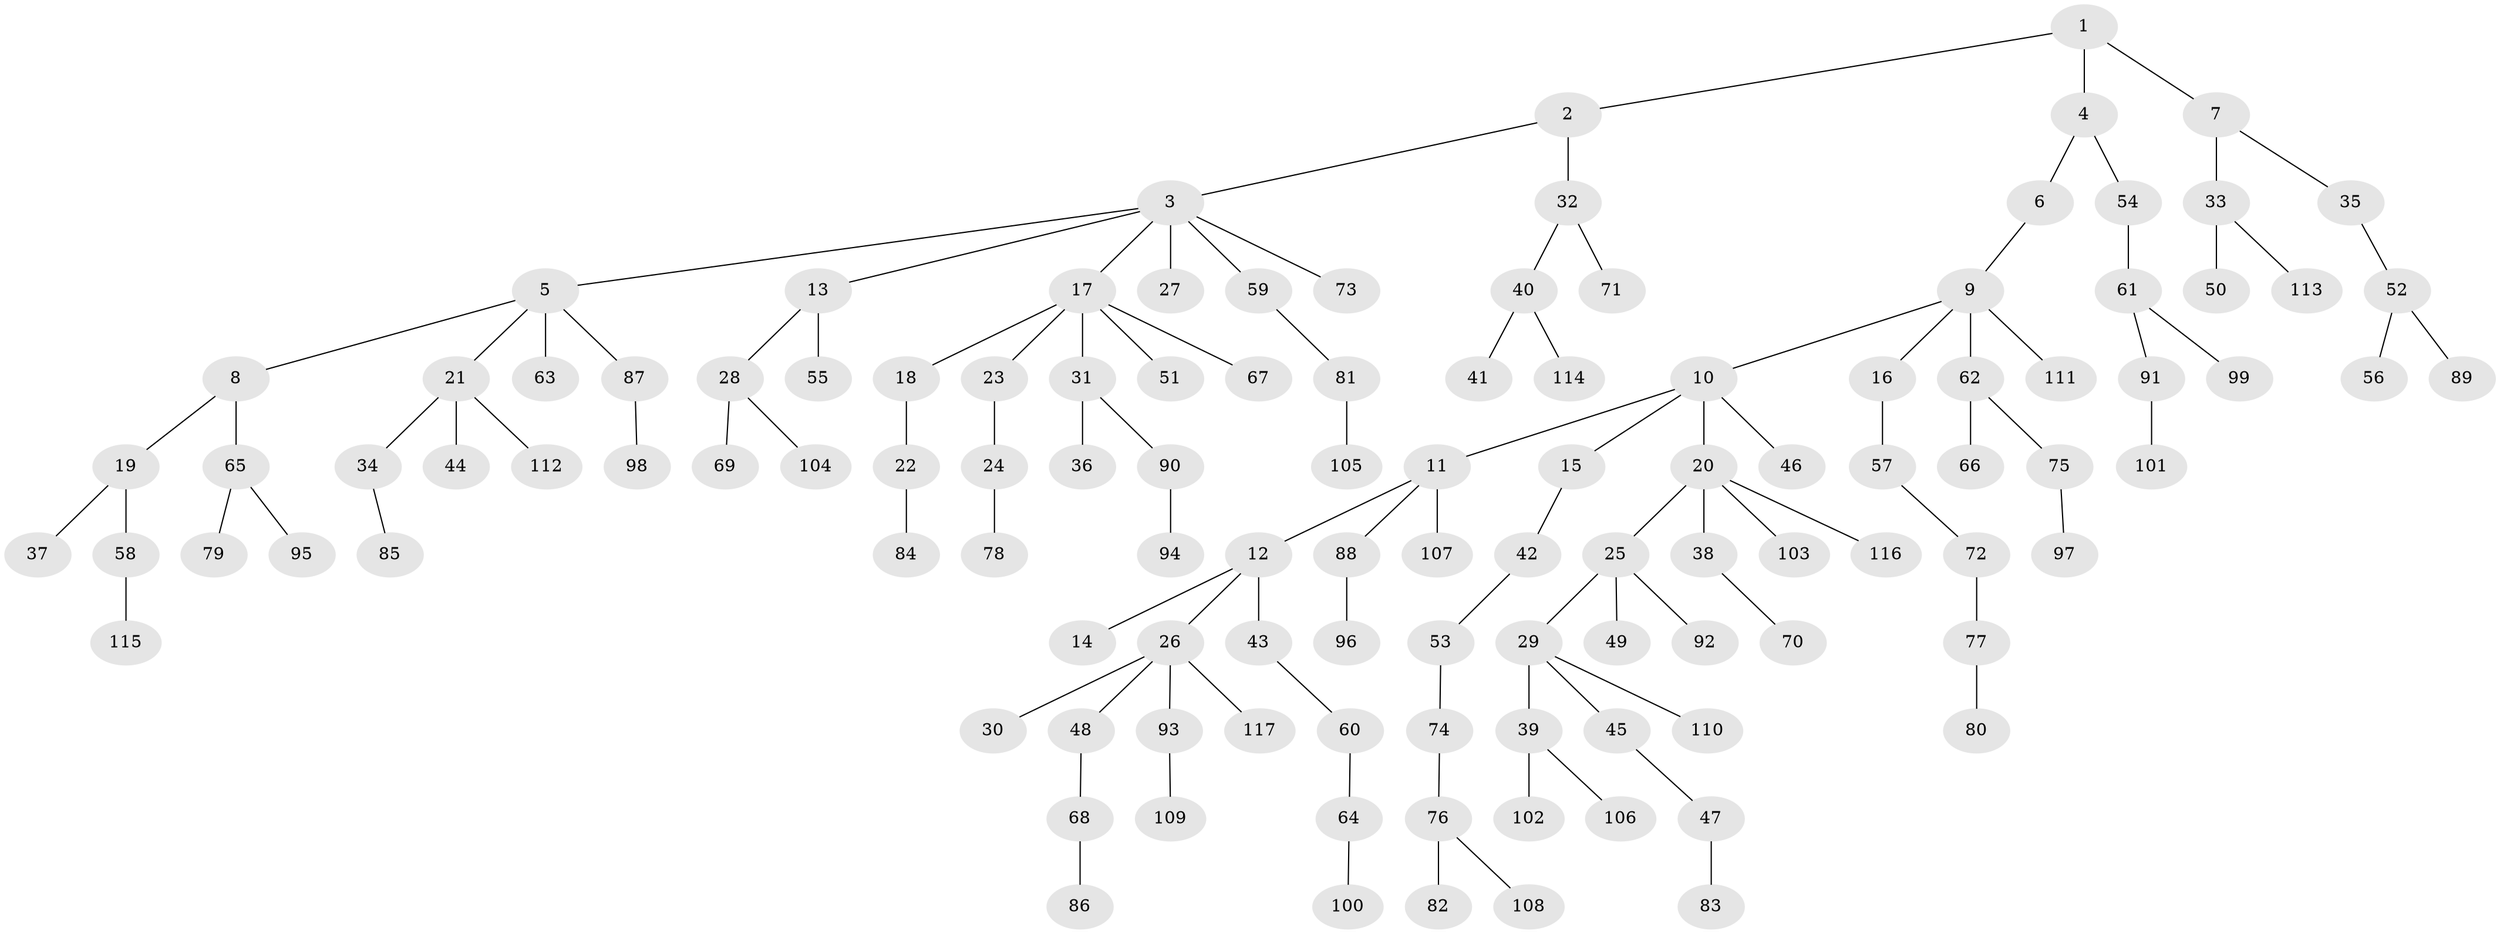 // Generated by graph-tools (version 1.1) at 2025/26/03/09/25 03:26:32]
// undirected, 117 vertices, 116 edges
graph export_dot {
graph [start="1"]
  node [color=gray90,style=filled];
  1;
  2;
  3;
  4;
  5;
  6;
  7;
  8;
  9;
  10;
  11;
  12;
  13;
  14;
  15;
  16;
  17;
  18;
  19;
  20;
  21;
  22;
  23;
  24;
  25;
  26;
  27;
  28;
  29;
  30;
  31;
  32;
  33;
  34;
  35;
  36;
  37;
  38;
  39;
  40;
  41;
  42;
  43;
  44;
  45;
  46;
  47;
  48;
  49;
  50;
  51;
  52;
  53;
  54;
  55;
  56;
  57;
  58;
  59;
  60;
  61;
  62;
  63;
  64;
  65;
  66;
  67;
  68;
  69;
  70;
  71;
  72;
  73;
  74;
  75;
  76;
  77;
  78;
  79;
  80;
  81;
  82;
  83;
  84;
  85;
  86;
  87;
  88;
  89;
  90;
  91;
  92;
  93;
  94;
  95;
  96;
  97;
  98;
  99;
  100;
  101;
  102;
  103;
  104;
  105;
  106;
  107;
  108;
  109;
  110;
  111;
  112;
  113;
  114;
  115;
  116;
  117;
  1 -- 2;
  1 -- 4;
  1 -- 7;
  2 -- 3;
  2 -- 32;
  3 -- 5;
  3 -- 13;
  3 -- 17;
  3 -- 27;
  3 -- 59;
  3 -- 73;
  4 -- 6;
  4 -- 54;
  5 -- 8;
  5 -- 21;
  5 -- 63;
  5 -- 87;
  6 -- 9;
  7 -- 33;
  7 -- 35;
  8 -- 19;
  8 -- 65;
  9 -- 10;
  9 -- 16;
  9 -- 62;
  9 -- 111;
  10 -- 11;
  10 -- 15;
  10 -- 20;
  10 -- 46;
  11 -- 12;
  11 -- 88;
  11 -- 107;
  12 -- 14;
  12 -- 26;
  12 -- 43;
  13 -- 28;
  13 -- 55;
  15 -- 42;
  16 -- 57;
  17 -- 18;
  17 -- 23;
  17 -- 31;
  17 -- 51;
  17 -- 67;
  18 -- 22;
  19 -- 37;
  19 -- 58;
  20 -- 25;
  20 -- 38;
  20 -- 103;
  20 -- 116;
  21 -- 34;
  21 -- 44;
  21 -- 112;
  22 -- 84;
  23 -- 24;
  24 -- 78;
  25 -- 29;
  25 -- 49;
  25 -- 92;
  26 -- 30;
  26 -- 48;
  26 -- 93;
  26 -- 117;
  28 -- 69;
  28 -- 104;
  29 -- 39;
  29 -- 45;
  29 -- 110;
  31 -- 36;
  31 -- 90;
  32 -- 40;
  32 -- 71;
  33 -- 50;
  33 -- 113;
  34 -- 85;
  35 -- 52;
  38 -- 70;
  39 -- 102;
  39 -- 106;
  40 -- 41;
  40 -- 114;
  42 -- 53;
  43 -- 60;
  45 -- 47;
  47 -- 83;
  48 -- 68;
  52 -- 56;
  52 -- 89;
  53 -- 74;
  54 -- 61;
  57 -- 72;
  58 -- 115;
  59 -- 81;
  60 -- 64;
  61 -- 91;
  61 -- 99;
  62 -- 66;
  62 -- 75;
  64 -- 100;
  65 -- 79;
  65 -- 95;
  68 -- 86;
  72 -- 77;
  74 -- 76;
  75 -- 97;
  76 -- 82;
  76 -- 108;
  77 -- 80;
  81 -- 105;
  87 -- 98;
  88 -- 96;
  90 -- 94;
  91 -- 101;
  93 -- 109;
}
